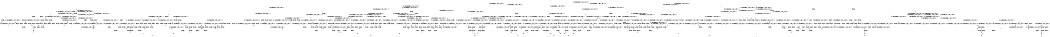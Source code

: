 digraph BCG {
size = "7, 10.5";
center = TRUE;
node [shape = circle];
0 [peripheries = 2];
0 -> 1 [label = "EX !0 !ATOMIC_EXCH_BRANCH (1, +0, TRUE, +0, 1, TRUE) !{0, 1, 2}"];
0 -> 2 [label = "EX !2 !ATOMIC_EXCH_BRANCH (1, +1, TRUE, +0, 2, TRUE) !{0, 1, 2}"];
0 -> 3 [label = "EX !1 !ATOMIC_EXCH_BRANCH (1, +0, FALSE, +0, 3, TRUE) !{0, 1, 2}"];
0 -> 4 [label = "EX !0 !ATOMIC_EXCH_BRANCH (1, +0, TRUE, +0, 1, TRUE) !{0, 1, 2}"];
1 -> 1 [label = "EX !0 !ATOMIC_EXCH_BRANCH (1, +0, TRUE, +0, 1, TRUE) !{0, 1, 2}"];
1 -> 5 [label = "EX !2 !ATOMIC_EXCH_BRANCH (1, +1, TRUE, +0, 2, TRUE) !{0, 1, 2}"];
1 -> 6 [label = "EX !1 !ATOMIC_EXCH_BRANCH (1, +0, FALSE, +0, 3, TRUE) !{0, 1, 2}"];
1 -> 4 [label = "EX !0 !ATOMIC_EXCH_BRANCH (1, +0, TRUE, +0, 1, TRUE) !{0, 1, 2}"];
2 -> 7 [label = "EX !0 !ATOMIC_EXCH_BRANCH (1, +0, TRUE, +0, 1, FALSE) !{0, 1, 2}"];
2 -> 8 [label = "EX !1 !ATOMIC_EXCH_BRANCH (1, +0, FALSE, +0, 3, FALSE) !{0, 1, 2}"];
2 -> 9 [label = "TERMINATE !2"];
2 -> 10 [label = "EX !0 !ATOMIC_EXCH_BRANCH (1, +0, TRUE, +0, 1, FALSE) !{0, 1, 2}"];
3 -> 11 [label = "EX !0 !ATOMIC_EXCH_BRANCH (1, +0, TRUE, +0, 1, TRUE) !{0, 1, 2}"];
3 -> 12 [label = "EX !2 !ATOMIC_EXCH_BRANCH (1, +1, TRUE, +0, 2, TRUE) !{0, 1, 2}"];
3 -> 13 [label = "TERMINATE !1"];
3 -> 14 [label = "EX !0 !ATOMIC_EXCH_BRANCH (1, +0, TRUE, +0, 1, TRUE) !{0, 1, 2}"];
4 -> 15 [label = "EX !1 !ATOMIC_EXCH_BRANCH (1, +0, FALSE, +0, 3, TRUE) !{0, 1, 2}"];
4 -> 4 [label = "EX !0 !ATOMIC_EXCH_BRANCH (1, +0, TRUE, +0, 1, TRUE) !{0, 1, 2}"];
4 -> 16 [label = "EX !2 !ATOMIC_EXCH_BRANCH (1, +1, TRUE, +0, 2, TRUE) !{0, 1, 2}"];
4 -> 17 [label = "EX !1 !ATOMIC_EXCH_BRANCH (1, +0, FALSE, +0, 3, TRUE) !{0, 1, 2}"];
5 -> 7 [label = "EX !0 !ATOMIC_EXCH_BRANCH (1, +0, TRUE, +0, 1, FALSE) !{0, 1, 2}"];
5 -> 18 [label = "EX !1 !ATOMIC_EXCH_BRANCH (1, +0, FALSE, +0, 3, FALSE) !{0, 1, 2}"];
5 -> 19 [label = "TERMINATE !2"];
5 -> 10 [label = "EX !0 !ATOMIC_EXCH_BRANCH (1, +0, TRUE, +0, 1, FALSE) !{0, 1, 2}"];
6 -> 11 [label = "EX !0 !ATOMIC_EXCH_BRANCH (1, +0, TRUE, +0, 1, TRUE) !{0, 1, 2}"];
6 -> 20 [label = "EX !2 !ATOMIC_EXCH_BRANCH (1, +1, TRUE, +0, 2, TRUE) !{0, 1, 2}"];
6 -> 21 [label = "TERMINATE !1"];
6 -> 14 [label = "EX !0 !ATOMIC_EXCH_BRANCH (1, +0, TRUE, +0, 1, TRUE) !{0, 1, 2}"];
7 -> 22 [label = "EX !1 !ATOMIC_EXCH_BRANCH (1, +0, FALSE, +0, 3, TRUE) !{0, 1, 2}"];
7 -> 23 [label = "TERMINATE !0"];
7 -> 24 [label = "TERMINATE !2"];
8 -> 25 [label = "EX !1 !ATOMIC_EXCH_BRANCH (1, +1, TRUE, +0, 3, FALSE) !{0, 1, 2}"];
8 -> 26 [label = "EX !0 !ATOMIC_EXCH_BRANCH (1, +0, TRUE, +0, 1, FALSE) !{0, 1, 2}"];
8 -> 27 [label = "TERMINATE !2"];
8 -> 28 [label = "EX !0 !ATOMIC_EXCH_BRANCH (1, +0, TRUE, +0, 1, FALSE) !{0, 1, 2}"];
9 -> 29 [label = "EX !0 !ATOMIC_EXCH_BRANCH (1, +0, TRUE, +0, 1, FALSE) !{0, 1}"];
9 -> 30 [label = "EX !1 !ATOMIC_EXCH_BRANCH (1, +0, FALSE, +0, 3, FALSE) !{0, 1}"];
9 -> 31 [label = "EX !0 !ATOMIC_EXCH_BRANCH (1, +0, TRUE, +0, 1, FALSE) !{0, 1}"];
10 -> 32 [label = "EX !1 !ATOMIC_EXCH_BRANCH (1, +0, FALSE, +0, 3, TRUE) !{0, 1, 2}"];
10 -> 33 [label = "EX !1 !ATOMIC_EXCH_BRANCH (1, +0, FALSE, +0, 3, TRUE) !{0, 1, 2}"];
10 -> 34 [label = "TERMINATE !0"];
10 -> 35 [label = "TERMINATE !2"];
11 -> 11 [label = "EX !0 !ATOMIC_EXCH_BRANCH (1, +0, TRUE, +0, 1, TRUE) !{0, 1, 2}"];
11 -> 20 [label = "EX !2 !ATOMIC_EXCH_BRANCH (1, +1, TRUE, +0, 2, TRUE) !{0, 1, 2}"];
11 -> 21 [label = "TERMINATE !1"];
11 -> 14 [label = "EX !0 !ATOMIC_EXCH_BRANCH (1, +0, TRUE, +0, 1, TRUE) !{0, 1, 2}"];
12 -> 36 [label = "EX !0 !ATOMIC_EXCH_BRANCH (1, +0, TRUE, +0, 1, FALSE) !{0, 1, 2}"];
12 -> 37 [label = "TERMINATE !2"];
12 -> 38 [label = "TERMINATE !1"];
12 -> 39 [label = "EX !0 !ATOMIC_EXCH_BRANCH (1, +0, TRUE, +0, 1, FALSE) !{0, 1, 2}"];
13 -> 40 [label = "EX !0 !ATOMIC_EXCH_BRANCH (1, +0, TRUE, +0, 1, TRUE) !{0, 2}"];
13 -> 41 [label = "EX !2 !ATOMIC_EXCH_BRANCH (1, +1, TRUE, +0, 2, TRUE) !{0, 2}"];
13 -> 42 [label = "EX !0 !ATOMIC_EXCH_BRANCH (1, +0, TRUE, +0, 1, TRUE) !{0, 2}"];
14 -> 14 [label = "EX !0 !ATOMIC_EXCH_BRANCH (1, +0, TRUE, +0, 1, TRUE) !{0, 1, 2}"];
14 -> 43 [label = "EX !2 !ATOMIC_EXCH_BRANCH (1, +1, TRUE, +0, 2, TRUE) !{0, 1, 2}"];
14 -> 44 [label = "TERMINATE !1"];
15 -> 45 [label = "EX !2 !ATOMIC_EXCH_BRANCH (1, +1, TRUE, +0, 2, TRUE) !{0, 1, 2}"];
15 -> 46 [label = "EX !0 !ATOMIC_EXCH_BRANCH (1, +0, TRUE, +0, 1, TRUE) !{0, 1, 2}"];
15 -> 47 [label = "EX !2 !ATOMIC_EXCH_BRANCH (1, +1, TRUE, +0, 2, TRUE) !{0, 1, 2}"];
15 -> 48 [label = "TERMINATE !1"];
16 -> 49 [label = "EX !1 !ATOMIC_EXCH_BRANCH (1, +0, FALSE, +0, 3, FALSE) !{0, 1, 2}"];
16 -> 10 [label = "EX !0 !ATOMIC_EXCH_BRANCH (1, +0, TRUE, +0, 1, FALSE) !{0, 1, 2}"];
16 -> 50 [label = "EX !1 !ATOMIC_EXCH_BRANCH (1, +0, FALSE, +0, 3, FALSE) !{0, 1, 2}"];
16 -> 51 [label = "TERMINATE !2"];
17 -> 14 [label = "EX !0 !ATOMIC_EXCH_BRANCH (1, +0, TRUE, +0, 1, TRUE) !{0, 1, 2}"];
17 -> 43 [label = "EX !2 !ATOMIC_EXCH_BRANCH (1, +1, TRUE, +0, 2, TRUE) !{0, 1, 2}"];
17 -> 44 [label = "TERMINATE !1"];
18 -> 26 [label = "EX !0 !ATOMIC_EXCH_BRANCH (1, +0, TRUE, +0, 1, FALSE) !{0, 1, 2}"];
18 -> 52 [label = "EX !1 !ATOMIC_EXCH_BRANCH (1, +1, TRUE, +0, 3, FALSE) !{0, 1, 2}"];
18 -> 53 [label = "TERMINATE !2"];
18 -> 28 [label = "EX !0 !ATOMIC_EXCH_BRANCH (1, +0, TRUE, +0, 1, FALSE) !{0, 1, 2}"];
19 -> 29 [label = "EX !0 !ATOMIC_EXCH_BRANCH (1, +0, TRUE, +0, 1, FALSE) !{0, 1}"];
19 -> 54 [label = "EX !1 !ATOMIC_EXCH_BRANCH (1, +0, FALSE, +0, 3, FALSE) !{0, 1}"];
19 -> 31 [label = "EX !0 !ATOMIC_EXCH_BRANCH (1, +0, TRUE, +0, 1, FALSE) !{0, 1}"];
20 -> 36 [label = "EX !0 !ATOMIC_EXCH_BRANCH (1, +0, TRUE, +0, 1, FALSE) !{0, 1, 2}"];
20 -> 55 [label = "TERMINATE !2"];
20 -> 56 [label = "TERMINATE !1"];
20 -> 39 [label = "EX !0 !ATOMIC_EXCH_BRANCH (1, +0, TRUE, +0, 1, FALSE) !{0, 1, 2}"];
21 -> 40 [label = "EX !0 !ATOMIC_EXCH_BRANCH (1, +0, TRUE, +0, 1, TRUE) !{0, 2}"];
21 -> 57 [label = "EX !2 !ATOMIC_EXCH_BRANCH (1, +1, TRUE, +0, 2, TRUE) !{0, 2}"];
21 -> 42 [label = "EX !0 !ATOMIC_EXCH_BRANCH (1, +0, TRUE, +0, 1, TRUE) !{0, 2}"];
22 -> 58 [label = "TERMINATE !0"];
22 -> 59 [label = "TERMINATE !2"];
22 -> 60 [label = "TERMINATE !1"];
23 -> 61 [label = "EX !1 !ATOMIC_EXCH_BRANCH (1, +0, FALSE, +0, 3, TRUE) !{1, 2}"];
23 -> 62 [label = "TERMINATE !2"];
23 -> 63 [label = "EX !1 !ATOMIC_EXCH_BRANCH (1, +0, FALSE, +0, 3, TRUE) !{1, 2}"];
24 -> 64 [label = "EX !1 !ATOMIC_EXCH_BRANCH (1, +0, FALSE, +0, 3, TRUE) !{0, 1}"];
24 -> 62 [label = "TERMINATE !0"];
25 -> 36 [label = "EX !0 !ATOMIC_EXCH_BRANCH (1, +0, TRUE, +0, 1, FALSE) !{0, 1, 2}"];
25 -> 37 [label = "TERMINATE !2"];
25 -> 38 [label = "TERMINATE !1"];
25 -> 39 [label = "EX !0 !ATOMIC_EXCH_BRANCH (1, +0, TRUE, +0, 1, FALSE) !{0, 1, 2}"];
26 -> 65 [label = "EX !1 !ATOMIC_EXCH_BRANCH (1, +1, TRUE, +0, 3, TRUE) !{0, 1, 2}"];
26 -> 66 [label = "TERMINATE !0"];
26 -> 67 [label = "TERMINATE !2"];
27 -> 68 [label = "EX !1 !ATOMIC_EXCH_BRANCH (1, +1, TRUE, +0, 3, FALSE) !{0, 1}"];
27 -> 69 [label = "EX !0 !ATOMIC_EXCH_BRANCH (1, +0, TRUE, +0, 1, FALSE) !{0, 1}"];
27 -> 70 [label = "EX !0 !ATOMIC_EXCH_BRANCH (1, +0, TRUE, +0, 1, FALSE) !{0, 1}"];
28 -> 71 [label = "EX !1 !ATOMIC_EXCH_BRANCH (1, +1, TRUE, +0, 3, TRUE) !{0, 1, 2}"];
28 -> 72 [label = "EX !1 !ATOMIC_EXCH_BRANCH (1, +1, TRUE, +0, 3, TRUE) !{0, 1, 2}"];
28 -> 73 [label = "TERMINATE !0"];
28 -> 74 [label = "TERMINATE !2"];
29 -> 64 [label = "EX !1 !ATOMIC_EXCH_BRANCH (1, +0, FALSE, +0, 3, TRUE) !{0, 1}"];
29 -> 62 [label = "TERMINATE !0"];
30 -> 68 [label = "EX !1 !ATOMIC_EXCH_BRANCH (1, +1, TRUE, +0, 3, FALSE) !{0, 1}"];
30 -> 69 [label = "EX !0 !ATOMIC_EXCH_BRANCH (1, +0, TRUE, +0, 1, FALSE) !{0, 1}"];
30 -> 70 [label = "EX !0 !ATOMIC_EXCH_BRANCH (1, +0, TRUE, +0, 1, FALSE) !{0, 1}"];
31 -> 75 [label = "EX !1 !ATOMIC_EXCH_BRANCH (1, +0, FALSE, +0, 3, TRUE) !{0, 1}"];
31 -> 76 [label = "EX !1 !ATOMIC_EXCH_BRANCH (1, +0, FALSE, +0, 3, TRUE) !{0, 1}"];
31 -> 77 [label = "TERMINATE !0"];
32 -> 78 [label = "TERMINATE !0"];
32 -> 79 [label = "TERMINATE !2"];
32 -> 80 [label = "TERMINATE !1"];
33 -> 81 [label = "TERMINATE !0"];
33 -> 82 [label = "TERMINATE !2"];
33 -> 83 [label = "TERMINATE !1"];
34 -> 84 [label = "EX !1 !ATOMIC_EXCH_BRANCH (1, +0, FALSE, +0, 3, TRUE) !{1, 2}"];
34 -> 85 [label = "TERMINATE !2"];
35 -> 86 [label = "EX !1 !ATOMIC_EXCH_BRANCH (1, +0, FALSE, +0, 3, TRUE) !{0, 1}"];
35 -> 85 [label = "TERMINATE !0"];
36 -> 58 [label = "TERMINATE !0"];
36 -> 59 [label = "TERMINATE !2"];
36 -> 60 [label = "TERMINATE !1"];
37 -> 87 [label = "EX !0 !ATOMIC_EXCH_BRANCH (1, +0, TRUE, +0, 1, FALSE) !{0, 1}"];
37 -> 88 [label = "TERMINATE !1"];
37 -> 89 [label = "EX !0 !ATOMIC_EXCH_BRANCH (1, +0, TRUE, +0, 1, FALSE) !{0, 1}"];
38 -> 90 [label = "EX !0 !ATOMIC_EXCH_BRANCH (1, +0, TRUE, +0, 1, FALSE) !{0, 2}"];
38 -> 88 [label = "TERMINATE !2"];
38 -> 91 [label = "EX !0 !ATOMIC_EXCH_BRANCH (1, +0, TRUE, +0, 1, FALSE) !{0, 2}"];
39 -> 81 [label = "TERMINATE !0"];
39 -> 82 [label = "TERMINATE !2"];
39 -> 83 [label = "TERMINATE !1"];
40 -> 40 [label = "EX !0 !ATOMIC_EXCH_BRANCH (1, +0, TRUE, +0, 1, TRUE) !{0, 2}"];
40 -> 57 [label = "EX !2 !ATOMIC_EXCH_BRANCH (1, +1, TRUE, +0, 2, TRUE) !{0, 2}"];
40 -> 42 [label = "EX !0 !ATOMIC_EXCH_BRANCH (1, +0, TRUE, +0, 1, TRUE) !{0, 2}"];
41 -> 90 [label = "EX !0 !ATOMIC_EXCH_BRANCH (1, +0, TRUE, +0, 1, FALSE) !{0, 2}"];
41 -> 88 [label = "TERMINATE !2"];
41 -> 91 [label = "EX !0 !ATOMIC_EXCH_BRANCH (1, +0, TRUE, +0, 1, FALSE) !{0, 2}"];
42 -> 92 [label = "EX !2 !ATOMIC_EXCH_BRANCH (1, +1, TRUE, +0, 2, TRUE) !{0, 2}"];
42 -> 42 [label = "EX !0 !ATOMIC_EXCH_BRANCH (1, +0, TRUE, +0, 1, TRUE) !{0, 2}"];
42 -> 93 [label = "EX !2 !ATOMIC_EXCH_BRANCH (1, +1, TRUE, +0, 2, TRUE) !{0, 2}"];
43 -> 39 [label = "EX !0 !ATOMIC_EXCH_BRANCH (1, +0, TRUE, +0, 1, FALSE) !{0, 1, 2}"];
43 -> 94 [label = "TERMINATE !2"];
43 -> 95 [label = "TERMINATE !1"];
44 -> 96 [label = "EX !0 !ATOMIC_EXCH_BRANCH (1, +0, TRUE, +0, 1, TRUE) !{0, 2}"];
44 -> 97 [label = "EX !2 !ATOMIC_EXCH_BRANCH (1, +1, TRUE, +0, 2, TRUE) !{0, 2}"];
45 -> 98 [label = "EX !0 !ATOMIC_EXCH_BRANCH (1, +0, TRUE, +0, 1, FALSE) !{0, 1, 2}"];
45 -> 99 [label = "TERMINATE !2"];
45 -> 100 [label = "TERMINATE !1"];
45 -> 39 [label = "EX !0 !ATOMIC_EXCH_BRANCH (1, +0, TRUE, +0, 1, FALSE) !{0, 1, 2}"];
46 -> 45 [label = "EX !2 !ATOMIC_EXCH_BRANCH (1, +1, TRUE, +0, 2, TRUE) !{0, 1, 2}"];
46 -> 46 [label = "EX !0 !ATOMIC_EXCH_BRANCH (1, +0, TRUE, +0, 1, TRUE) !{0, 1, 2}"];
46 -> 47 [label = "EX !2 !ATOMIC_EXCH_BRANCH (1, +1, TRUE, +0, 2, TRUE) !{0, 1, 2}"];
46 -> 48 [label = "TERMINATE !1"];
47 -> 101 [label = "EX !0 !ATOMIC_EXCH_BRANCH (1, +0, TRUE, +0, 1, FALSE) !{0, 1, 2}"];
47 -> 102 [label = "TERMINATE !2"];
47 -> 103 [label = "TERMINATE !1"];
48 -> 104 [label = "EX !0 !ATOMIC_EXCH_BRANCH (1, +0, TRUE, +0, 1, TRUE) !{0, 2}"];
48 -> 105 [label = "EX !2 !ATOMIC_EXCH_BRANCH (1, +1, TRUE, +0, 2, TRUE) !{0, 2}"];
49 -> 106 [label = "EX !0 !ATOMIC_EXCH_BRANCH (1, +0, TRUE, +0, 1, FALSE) !{0, 1, 2}"];
49 -> 107 [label = "EX !1 !ATOMIC_EXCH_BRANCH (1, +1, TRUE, +0, 3, FALSE) !{0, 1, 2}"];
49 -> 108 [label = "TERMINATE !2"];
50 -> 107 [label = "EX !1 !ATOMIC_EXCH_BRANCH (1, +1, TRUE, +0, 3, FALSE) !{0, 1, 2}"];
50 -> 28 [label = "EX !0 !ATOMIC_EXCH_BRANCH (1, +0, TRUE, +0, 1, FALSE) !{0, 1, 2}"];
50 -> 109 [label = "EX !1 !ATOMIC_EXCH_BRANCH (1, +1, TRUE, +0, 3, FALSE) !{0, 1, 2}"];
50 -> 110 [label = "TERMINATE !2"];
51 -> 111 [label = "EX !0 !ATOMIC_EXCH_BRANCH (1, +0, TRUE, +0, 1, FALSE) !{0, 1}"];
51 -> 112 [label = "EX !1 !ATOMIC_EXCH_BRANCH (1, +0, FALSE, +0, 3, FALSE) !{0, 1}"];
52 -> 36 [label = "EX !0 !ATOMIC_EXCH_BRANCH (1, +0, TRUE, +0, 1, FALSE) !{0, 1, 2}"];
52 -> 55 [label = "TERMINATE !2"];
52 -> 56 [label = "TERMINATE !1"];
52 -> 39 [label = "EX !0 !ATOMIC_EXCH_BRANCH (1, +0, TRUE, +0, 1, FALSE) !{0, 1, 2}"];
53 -> 69 [label = "EX !0 !ATOMIC_EXCH_BRANCH (1, +0, TRUE, +0, 1, FALSE) !{0, 1}"];
53 -> 113 [label = "EX !1 !ATOMIC_EXCH_BRANCH (1, +1, TRUE, +0, 3, FALSE) !{0, 1}"];
53 -> 70 [label = "EX !0 !ATOMIC_EXCH_BRANCH (1, +0, TRUE, +0, 1, FALSE) !{0, 1}"];
54 -> 69 [label = "EX !0 !ATOMIC_EXCH_BRANCH (1, +0, TRUE, +0, 1, FALSE) !{0, 1}"];
54 -> 113 [label = "EX !1 !ATOMIC_EXCH_BRANCH (1, +1, TRUE, +0, 3, FALSE) !{0, 1}"];
54 -> 70 [label = "EX !0 !ATOMIC_EXCH_BRANCH (1, +0, TRUE, +0, 1, FALSE) !{0, 1}"];
55 -> 87 [label = "EX !0 !ATOMIC_EXCH_BRANCH (1, +0, TRUE, +0, 1, FALSE) !{0, 1}"];
55 -> 114 [label = "TERMINATE !1"];
55 -> 89 [label = "EX !0 !ATOMIC_EXCH_BRANCH (1, +0, TRUE, +0, 1, FALSE) !{0, 1}"];
56 -> 90 [label = "EX !0 !ATOMIC_EXCH_BRANCH (1, +0, TRUE, +0, 1, FALSE) !{0, 2}"];
56 -> 114 [label = "TERMINATE !2"];
56 -> 91 [label = "EX !0 !ATOMIC_EXCH_BRANCH (1, +0, TRUE, +0, 1, FALSE) !{0, 2}"];
57 -> 90 [label = "EX !0 !ATOMIC_EXCH_BRANCH (1, +0, TRUE, +0, 1, FALSE) !{0, 2}"];
57 -> 114 [label = "TERMINATE !2"];
57 -> 91 [label = "EX !0 !ATOMIC_EXCH_BRANCH (1, +0, TRUE, +0, 1, FALSE) !{0, 2}"];
58 -> 115 [label = "TERMINATE !2"];
58 -> 116 [label = "TERMINATE !1"];
59 -> 115 [label = "TERMINATE !0"];
59 -> 117 [label = "TERMINATE !1"];
60 -> 116 [label = "TERMINATE !0"];
60 -> 117 [label = "TERMINATE !2"];
61 -> 115 [label = "TERMINATE !2"];
61 -> 116 [label = "TERMINATE !1"];
62 -> 118 [label = "EX !1 !ATOMIC_EXCH_BRANCH (1, +0, FALSE, +0, 3, TRUE) !{1}"];
62 -> 119 [label = "EX !1 !ATOMIC_EXCH_BRANCH (1, +0, FALSE, +0, 3, TRUE) !{1}"];
63 -> 120 [label = "TERMINATE !2"];
63 -> 121 [label = "TERMINATE !1"];
64 -> 115 [label = "TERMINATE !0"];
64 -> 117 [label = "TERMINATE !1"];
65 -> 122 [label = "TERMINATE !0"];
65 -> 123 [label = "TERMINATE !2"];
65 -> 124 [label = "TERMINATE !1"];
66 -> 125 [label = "EX !1 !ATOMIC_EXCH_BRANCH (1, +1, TRUE, +0, 3, TRUE) !{1, 2}"];
66 -> 126 [label = "TERMINATE !2"];
66 -> 127 [label = "EX !1 !ATOMIC_EXCH_BRANCH (1, +1, TRUE, +0, 3, TRUE) !{1, 2}"];
67 -> 128 [label = "EX !1 !ATOMIC_EXCH_BRANCH (1, +1, TRUE, +0, 3, TRUE) !{0, 1}"];
67 -> 126 [label = "TERMINATE !0"];
68 -> 87 [label = "EX !0 !ATOMIC_EXCH_BRANCH (1, +0, TRUE, +0, 1, FALSE) !{0, 1}"];
68 -> 88 [label = "TERMINATE !1"];
68 -> 89 [label = "EX !0 !ATOMIC_EXCH_BRANCH (1, +0, TRUE, +0, 1, FALSE) !{0, 1}"];
69 -> 128 [label = "EX !1 !ATOMIC_EXCH_BRANCH (1, +1, TRUE, +0, 3, TRUE) !{0, 1}"];
69 -> 126 [label = "TERMINATE !0"];
70 -> 129 [label = "EX !1 !ATOMIC_EXCH_BRANCH (1, +1, TRUE, +0, 3, TRUE) !{0, 1}"];
70 -> 130 [label = "EX !1 !ATOMIC_EXCH_BRANCH (1, +1, TRUE, +0, 3, TRUE) !{0, 1}"];
70 -> 131 [label = "TERMINATE !0"];
71 -> 132 [label = "TERMINATE !0"];
71 -> 133 [label = "TERMINATE !2"];
71 -> 134 [label = "TERMINATE !1"];
72 -> 135 [label = "TERMINATE !0"];
72 -> 136 [label = "TERMINATE !2"];
72 -> 137 [label = "TERMINATE !1"];
73 -> 138 [label = "EX !1 !ATOMIC_EXCH_BRANCH (1, +1, TRUE, +0, 3, TRUE) !{1, 2}"];
73 -> 139 [label = "TERMINATE !2"];
74 -> 140 [label = "EX !1 !ATOMIC_EXCH_BRANCH (1, +1, TRUE, +0, 3, TRUE) !{0, 1}"];
74 -> 139 [label = "TERMINATE !0"];
75 -> 141 [label = "TERMINATE !0"];
75 -> 142 [label = "TERMINATE !1"];
76 -> 143 [label = "TERMINATE !0"];
76 -> 144 [label = "TERMINATE !1"];
77 -> 145 [label = "EX !1 !ATOMIC_EXCH_BRANCH (1, +0, FALSE, +0, 3, TRUE) !{1}"];
78 -> 146 [label = "TERMINATE !2"];
78 -> 147 [label = "TERMINATE !1"];
79 -> 146 [label = "TERMINATE !0"];
79 -> 148 [label = "TERMINATE !1"];
80 -> 147 [label = "TERMINATE !0"];
80 -> 148 [label = "TERMINATE !2"];
81 -> 149 [label = "TERMINATE !2"];
81 -> 150 [label = "TERMINATE !1"];
82 -> 149 [label = "TERMINATE !0"];
82 -> 151 [label = "TERMINATE !1"];
83 -> 150 [label = "TERMINATE !0"];
83 -> 151 [label = "TERMINATE !2"];
84 -> 149 [label = "TERMINATE !2"];
84 -> 150 [label = "TERMINATE !1"];
85 -> 152 [label = "EX !1 !ATOMIC_EXCH_BRANCH (1, +0, FALSE, +0, 3, TRUE) !{1}"];
86 -> 149 [label = "TERMINATE !0"];
86 -> 151 [label = "TERMINATE !1"];
87 -> 115 [label = "TERMINATE !0"];
87 -> 117 [label = "TERMINATE !1"];
88 -> 153 [label = "EX !0 !ATOMIC_EXCH_BRANCH (1, +0, TRUE, +0, 1, FALSE) !{0}"];
88 -> 154 [label = "EX !0 !ATOMIC_EXCH_BRANCH (1, +0, TRUE, +0, 1, FALSE) !{0}"];
89 -> 143 [label = "TERMINATE !0"];
89 -> 144 [label = "TERMINATE !1"];
90 -> 116 [label = "TERMINATE !0"];
90 -> 117 [label = "TERMINATE !2"];
91 -> 155 [label = "TERMINATE !0"];
91 -> 156 [label = "TERMINATE !2"];
92 -> 157 [label = "EX !0 !ATOMIC_EXCH_BRANCH (1, +0, TRUE, +0, 1, FALSE) !{0, 2}"];
92 -> 158 [label = "TERMINATE !2"];
92 -> 91 [label = "EX !0 !ATOMIC_EXCH_BRANCH (1, +0, TRUE, +0, 1, FALSE) !{0, 2}"];
93 -> 91 [label = "EX !0 !ATOMIC_EXCH_BRANCH (1, +0, TRUE, +0, 1, FALSE) !{0, 2}"];
93 -> 159 [label = "TERMINATE !2"];
94 -> 160 [label = "EX !0 !ATOMIC_EXCH_BRANCH (1, +0, TRUE, +0, 1, FALSE) !{0, 1}"];
94 -> 161 [label = "TERMINATE !1"];
95 -> 162 [label = "EX !0 !ATOMIC_EXCH_BRANCH (1, +0, TRUE, +0, 1, FALSE) !{0, 2}"];
95 -> 161 [label = "TERMINATE !2"];
96 -> 96 [label = "EX !0 !ATOMIC_EXCH_BRANCH (1, +0, TRUE, +0, 1, TRUE) !{0, 2}"];
96 -> 97 [label = "EX !2 !ATOMIC_EXCH_BRANCH (1, +1, TRUE, +0, 2, TRUE) !{0, 2}"];
97 -> 162 [label = "EX !0 !ATOMIC_EXCH_BRANCH (1, +0, TRUE, +0, 1, FALSE) !{0, 2}"];
97 -> 161 [label = "TERMINATE !2"];
98 -> 163 [label = "TERMINATE !0"];
98 -> 164 [label = "TERMINATE !2"];
98 -> 165 [label = "TERMINATE !1"];
99 -> 166 [label = "EX !0 !ATOMIC_EXCH_BRANCH (1, +0, TRUE, +0, 1, FALSE) !{0, 1}"];
99 -> 167 [label = "TERMINATE !1"];
100 -> 168 [label = "EX !0 !ATOMIC_EXCH_BRANCH (1, +0, TRUE, +0, 1, FALSE) !{0, 2}"];
100 -> 167 [label = "TERMINATE !2"];
101 -> 78 [label = "TERMINATE !0"];
101 -> 79 [label = "TERMINATE !2"];
101 -> 80 [label = "TERMINATE !1"];
102 -> 169 [label = "EX !0 !ATOMIC_EXCH_BRANCH (1, +0, TRUE, +0, 1, FALSE) !{0, 1}"];
102 -> 170 [label = "TERMINATE !1"];
103 -> 171 [label = "EX !0 !ATOMIC_EXCH_BRANCH (1, +0, TRUE, +0, 1, FALSE) !{0, 2}"];
103 -> 170 [label = "TERMINATE !2"];
104 -> 104 [label = "EX !0 !ATOMIC_EXCH_BRANCH (1, +0, TRUE, +0, 1, TRUE) !{0, 2}"];
104 -> 105 [label = "EX !2 !ATOMIC_EXCH_BRANCH (1, +1, TRUE, +0, 2, TRUE) !{0, 2}"];
105 -> 171 [label = "EX !0 !ATOMIC_EXCH_BRANCH (1, +0, TRUE, +0, 1, FALSE) !{0, 2}"];
105 -> 170 [label = "TERMINATE !2"];
106 -> 71 [label = "EX !1 !ATOMIC_EXCH_BRANCH (1, +1, TRUE, +0, 3, TRUE) !{0, 1, 2}"];
106 -> 172 [label = "TERMINATE !0"];
106 -> 173 [label = "TERMINATE !2"];
107 -> 101 [label = "EX !0 !ATOMIC_EXCH_BRANCH (1, +0, TRUE, +0, 1, FALSE) !{0, 1, 2}"];
107 -> 102 [label = "TERMINATE !2"];
107 -> 103 [label = "TERMINATE !1"];
108 -> 174 [label = "EX !0 !ATOMIC_EXCH_BRANCH (1, +0, TRUE, +0, 1, FALSE) !{0, 1}"];
108 -> 175 [label = "EX !1 !ATOMIC_EXCH_BRANCH (1, +1, TRUE, +0, 3, FALSE) !{0, 1}"];
109 -> 39 [label = "EX !0 !ATOMIC_EXCH_BRANCH (1, +0, TRUE, +0, 1, FALSE) !{0, 1, 2}"];
109 -> 94 [label = "TERMINATE !2"];
109 -> 95 [label = "TERMINATE !1"];
110 -> 176 [label = "EX !0 !ATOMIC_EXCH_BRANCH (1, +0, TRUE, +0, 1, FALSE) !{0, 1}"];
110 -> 177 [label = "EX !1 !ATOMIC_EXCH_BRANCH (1, +1, TRUE, +0, 3, FALSE) !{0, 1}"];
111 -> 86 [label = "EX !1 !ATOMIC_EXCH_BRANCH (1, +0, FALSE, +0, 3, TRUE) !{0, 1}"];
111 -> 85 [label = "TERMINATE !0"];
112 -> 176 [label = "EX !0 !ATOMIC_EXCH_BRANCH (1, +0, TRUE, +0, 1, FALSE) !{0, 1}"];
112 -> 177 [label = "EX !1 !ATOMIC_EXCH_BRANCH (1, +1, TRUE, +0, 3, FALSE) !{0, 1}"];
113 -> 87 [label = "EX !0 !ATOMIC_EXCH_BRANCH (1, +0, TRUE, +0, 1, FALSE) !{0, 1}"];
113 -> 114 [label = "TERMINATE !1"];
113 -> 89 [label = "EX !0 !ATOMIC_EXCH_BRANCH (1, +0, TRUE, +0, 1, FALSE) !{0, 1}"];
114 -> 153 [label = "EX !0 !ATOMIC_EXCH_BRANCH (1, +0, TRUE, +0, 1, FALSE) !{0}"];
114 -> 154 [label = "EX !0 !ATOMIC_EXCH_BRANCH (1, +0, TRUE, +0, 1, FALSE) !{0}"];
115 -> 178 [label = "TERMINATE !1"];
116 -> 178 [label = "TERMINATE !2"];
117 -> 178 [label = "TERMINATE !0"];
118 -> 178 [label = "TERMINATE !1"];
119 -> 179 [label = "TERMINATE !1"];
120 -> 180 [label = "TERMINATE !1"];
121 -> 180 [label = "TERMINATE !2"];
122 -> 181 [label = "TERMINATE !2"];
122 -> 182 [label = "TERMINATE !1"];
123 -> 181 [label = "TERMINATE !0"];
123 -> 183 [label = "TERMINATE !1"];
124 -> 182 [label = "TERMINATE !0"];
124 -> 183 [label = "TERMINATE !2"];
125 -> 181 [label = "TERMINATE !2"];
125 -> 182 [label = "TERMINATE !1"];
126 -> 184 [label = "EX !1 !ATOMIC_EXCH_BRANCH (1, +1, TRUE, +0, 3, TRUE) !{1}"];
126 -> 185 [label = "EX !1 !ATOMIC_EXCH_BRANCH (1, +1, TRUE, +0, 3, TRUE) !{1}"];
127 -> 186 [label = "TERMINATE !2"];
127 -> 187 [label = "TERMINATE !1"];
128 -> 181 [label = "TERMINATE !0"];
128 -> 183 [label = "TERMINATE !1"];
129 -> 188 [label = "TERMINATE !0"];
129 -> 189 [label = "TERMINATE !1"];
130 -> 190 [label = "TERMINATE !0"];
130 -> 191 [label = "TERMINATE !1"];
131 -> 192 [label = "EX !1 !ATOMIC_EXCH_BRANCH (1, +1, TRUE, +0, 3, TRUE) !{1}"];
132 -> 193 [label = "TERMINATE !2"];
132 -> 194 [label = "TERMINATE !1"];
133 -> 193 [label = "TERMINATE !0"];
133 -> 195 [label = "TERMINATE !1"];
134 -> 194 [label = "TERMINATE !0"];
134 -> 195 [label = "TERMINATE !2"];
135 -> 196 [label = "TERMINATE !2"];
135 -> 197 [label = "TERMINATE !1"];
136 -> 196 [label = "TERMINATE !0"];
136 -> 198 [label = "TERMINATE !1"];
137 -> 197 [label = "TERMINATE !0"];
137 -> 198 [label = "TERMINATE !2"];
138 -> 196 [label = "TERMINATE !2"];
138 -> 197 [label = "TERMINATE !1"];
139 -> 199 [label = "EX !1 !ATOMIC_EXCH_BRANCH (1, +1, TRUE, +0, 3, TRUE) !{1}"];
140 -> 196 [label = "TERMINATE !0"];
140 -> 198 [label = "TERMINATE !1"];
141 -> 200 [label = "TERMINATE !1"];
142 -> 200 [label = "TERMINATE !0"];
143 -> 201 [label = "TERMINATE !1"];
144 -> 201 [label = "TERMINATE !0"];
145 -> 201 [label = "TERMINATE !1"];
146 -> 202 [label = "TERMINATE !1"];
147 -> 202 [label = "TERMINATE !2"];
148 -> 202 [label = "TERMINATE !0"];
149 -> 203 [label = "TERMINATE !1"];
150 -> 203 [label = "TERMINATE !2"];
151 -> 203 [label = "TERMINATE !0"];
152 -> 203 [label = "TERMINATE !1"];
153 -> 178 [label = "TERMINATE !0"];
154 -> 204 [label = "TERMINATE !0"];
155 -> 205 [label = "TERMINATE !2"];
156 -> 205 [label = "TERMINATE !0"];
157 -> 206 [label = "TERMINATE !0"];
157 -> 207 [label = "TERMINATE !2"];
158 -> 208 [label = "EX !0 !ATOMIC_EXCH_BRANCH (1, +0, TRUE, +0, 1, FALSE) !{0}"];
159 -> 209 [label = "EX !0 !ATOMIC_EXCH_BRANCH (1, +0, TRUE, +0, 1, FALSE) !{0}"];
160 -> 149 [label = "TERMINATE !0"];
160 -> 151 [label = "TERMINATE !1"];
161 -> 210 [label = "EX !0 !ATOMIC_EXCH_BRANCH (1, +0, TRUE, +0, 1, FALSE) !{0}"];
162 -> 150 [label = "TERMINATE !0"];
162 -> 151 [label = "TERMINATE !2"];
163 -> 211 [label = "TERMINATE !2"];
163 -> 212 [label = "TERMINATE !1"];
164 -> 211 [label = "TERMINATE !0"];
164 -> 213 [label = "TERMINATE !1"];
165 -> 212 [label = "TERMINATE !0"];
165 -> 213 [label = "TERMINATE !2"];
166 -> 211 [label = "TERMINATE !0"];
166 -> 213 [label = "TERMINATE !1"];
167 -> 214 [label = "EX !0 !ATOMIC_EXCH_BRANCH (1, +0, TRUE, +0, 1, FALSE) !{0}"];
168 -> 212 [label = "TERMINATE !0"];
168 -> 213 [label = "TERMINATE !2"];
169 -> 146 [label = "TERMINATE !0"];
169 -> 148 [label = "TERMINATE !1"];
170 -> 215 [label = "EX !0 !ATOMIC_EXCH_BRANCH (1, +0, TRUE, +0, 1, FALSE) !{0}"];
171 -> 147 [label = "TERMINATE !0"];
171 -> 148 [label = "TERMINATE !2"];
172 -> 216 [label = "EX !1 !ATOMIC_EXCH_BRANCH (1, +1, TRUE, +0, 3, TRUE) !{1, 2}"];
172 -> 217 [label = "TERMINATE !2"];
173 -> 218 [label = "EX !1 !ATOMIC_EXCH_BRANCH (1, +1, TRUE, +0, 3, TRUE) !{0, 1}"];
173 -> 217 [label = "TERMINATE !0"];
174 -> 218 [label = "EX !1 !ATOMIC_EXCH_BRANCH (1, +1, TRUE, +0, 3, TRUE) !{0, 1}"];
174 -> 217 [label = "TERMINATE !0"];
175 -> 169 [label = "EX !0 !ATOMIC_EXCH_BRANCH (1, +0, TRUE, +0, 1, FALSE) !{0, 1}"];
175 -> 170 [label = "TERMINATE !1"];
176 -> 140 [label = "EX !1 !ATOMIC_EXCH_BRANCH (1, +1, TRUE, +0, 3, TRUE) !{0, 1}"];
176 -> 139 [label = "TERMINATE !0"];
177 -> 160 [label = "EX !0 !ATOMIC_EXCH_BRANCH (1, +0, TRUE, +0, 1, FALSE) !{0, 1}"];
177 -> 161 [label = "TERMINATE !1"];
178 -> 219 [label = "exit"];
179 -> 220 [label = "exit"];
180 -> 221 [label = "exit"];
181 -> 222 [label = "TERMINATE !1"];
182 -> 222 [label = "TERMINATE !2"];
183 -> 222 [label = "TERMINATE !0"];
184 -> 222 [label = "TERMINATE !1"];
185 -> 223 [label = "TERMINATE !1"];
186 -> 224 [label = "TERMINATE !1"];
187 -> 224 [label = "TERMINATE !2"];
188 -> 225 [label = "TERMINATE !1"];
189 -> 225 [label = "TERMINATE !0"];
190 -> 226 [label = "TERMINATE !1"];
191 -> 226 [label = "TERMINATE !0"];
192 -> 226 [label = "TERMINATE !1"];
193 -> 227 [label = "TERMINATE !1"];
194 -> 227 [label = "TERMINATE !2"];
195 -> 227 [label = "TERMINATE !0"];
196 -> 228 [label = "TERMINATE !1"];
197 -> 228 [label = "TERMINATE !2"];
198 -> 228 [label = "TERMINATE !0"];
199 -> 228 [label = "TERMINATE !1"];
200 -> 229 [label = "exit"];
201 -> 230 [label = "exit"];
202 -> 231 [label = "exit"];
203 -> 232 [label = "exit"];
204 -> 233 [label = "exit"];
205 -> 234 [label = "exit"];
206 -> 235 [label = "TERMINATE !2"];
207 -> 235 [label = "TERMINATE !0"];
208 -> 235 [label = "TERMINATE !0"];
209 -> 205 [label = "TERMINATE !0"];
210 -> 203 [label = "TERMINATE !0"];
211 -> 236 [label = "TERMINATE !1"];
212 -> 236 [label = "TERMINATE !2"];
213 -> 236 [label = "TERMINATE !0"];
214 -> 236 [label = "TERMINATE !0"];
215 -> 202 [label = "TERMINATE !0"];
216 -> 193 [label = "TERMINATE !2"];
216 -> 194 [label = "TERMINATE !1"];
217 -> 237 [label = "EX !1 !ATOMIC_EXCH_BRANCH (1, +1, TRUE, +0, 3, TRUE) !{1}"];
218 -> 193 [label = "TERMINATE !0"];
218 -> 195 [label = "TERMINATE !1"];
222 -> 219 [label = "exit"];
223 -> 220 [label = "exit"];
224 -> 221 [label = "exit"];
225 -> 229 [label = "exit"];
226 -> 230 [label = "exit"];
227 -> 231 [label = "exit"];
228 -> 232 [label = "exit"];
235 -> 238 [label = "exit"];
236 -> 239 [label = "exit"];
237 -> 227 [label = "TERMINATE !1"];
}

